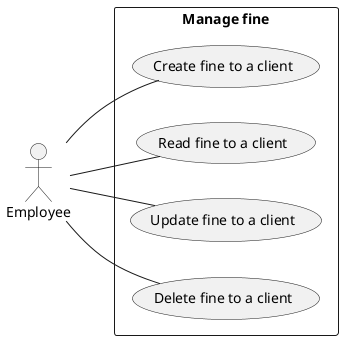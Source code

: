 @startuml Fine CRUD

left to right direction

actor Employee as E

rectangle "Manage fine" {
  usecase "Create fine to a client" as C
  usecase "Read fine to a client" as R
  usecase "Update fine to a client" as U
  usecase "Delete fine to a client" as D
}

E -- C
E -- R
E -- U
E -- D

@enduml
